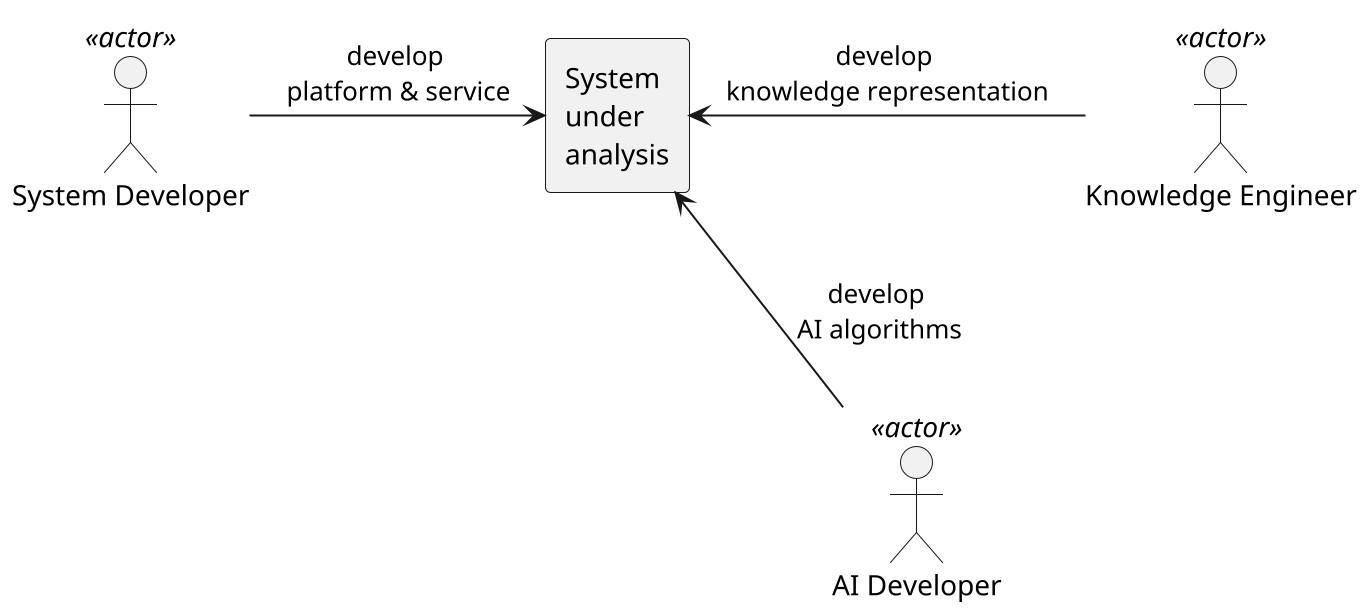 @startuml

scale 2

' left to right direction

' top to bottom direction

' rectangle Developers #line.dotted {
    actor "System Developer" as SD <<actor>>
    actor "Knowledge Engineer" as KE <<actor>>
    actor "AI Developer" as AID <<actor>>
' }

rectangle "System \nunder \nanalysis" as System {
    ' rectangle "UI/Client" as UI1
    ' rectangle "UI/Client 2" as UI2
    ' rectangle "UI/Client 3" as UI3
    ' rectangle Extractor
    ' cloud "Server" {
    '     rectangle Service
    '     database Storage
    ' }
}

' Users -[hidden]right- System

' Us -down-> UI1
' Ub -down-> UI2: browse
' Um -down-> UI3: modify

' Us -[hidden]right- Ub
' Ub -[hidden]right- Um

' Internet <-- Extractor: craw & extract
' Extractor --> Service

' UI1 -[hidden]right- UI2
' UI2 -[hidden]right- UI3

' UI1 -down-> Service
' UI2 -down-> Service
' UI3 -down-> Service
' Service -> Storage

SD -> System: develop \nplatform & service
System <-right- KE: develop \nknowledge representation
System <-right- AID: develop \nAI algorithms

KE -[hidden]down- AID

@enduml